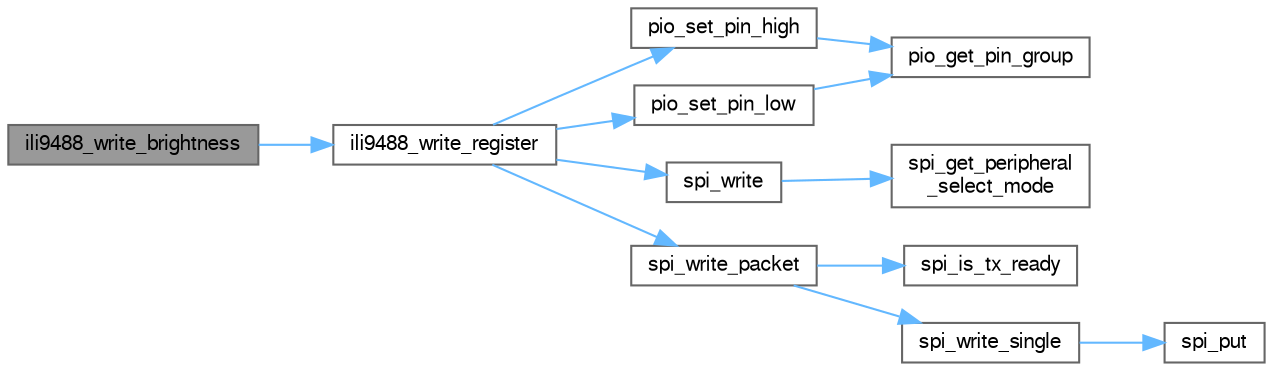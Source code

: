 digraph "ili9488_write_brightness"
{
 // LATEX_PDF_SIZE
  bgcolor="transparent";
  edge [fontname=FreeSans,fontsize=10,labelfontname=FreeSans,labelfontsize=10];
  node [fontname=FreeSans,fontsize=10,shape=box,height=0.2,width=0.4];
  rankdir="LR";
  Node1 [label="ili9488_write_brightness",height=0.2,width=0.4,color="gray40", fillcolor="grey60", style="filled", fontcolor="black",tooltip="Set display brightness."];
  Node1 -> Node2 [color="steelblue1",style="solid"];
  Node2 [label="ili9488_write_register",height=0.2,width=0.4,color="grey40", fillcolor="white", style="filled",URL="$group__ili9488__display__group.html#ga004cc9b339c8d6bc83eab621d620e05f",tooltip="Write data to LCD Register."];
  Node2 -> Node3 [color="steelblue1",style="solid"];
  Node3 [label="pio_set_pin_high",height=0.2,width=0.4,color="grey40", fillcolor="white", style="filled",URL="$group__sam__drivers__pio__group.html#gaa8c613a0858311e6d684b1869d49dd77",tooltip="Drive a GPIO pin to 1."];
  Node3 -> Node4 [color="steelblue1",style="solid"];
  Node4 [label="pio_get_pin_group",height=0.2,width=0.4,color="grey40", fillcolor="white", style="filled",URL="$group__sam__drivers__pio__group.html#gaf37309a52c59d5e2116d649f6fdd98c9",tooltip="Return GPIO port for a GPIO pin."];
  Node2 -> Node5 [color="steelblue1",style="solid"];
  Node5 [label="pio_set_pin_low",height=0.2,width=0.4,color="grey40", fillcolor="white", style="filled",URL="$group__sam__drivers__pio__group.html#ga41f795f6deb585e82b913a959a4b076a",tooltip="Drive a GPIO pin to 0."];
  Node5 -> Node4 [color="steelblue1",style="solid"];
  Node2 -> Node6 [color="steelblue1",style="solid"];
  Node6 [label="spi_write",height=0.2,width=0.4,color="grey40", fillcolor="white", style="filled",URL="$group__sam__drivers__spi__group.html#gaf0aef4a28c69c8ceb6e99b5d79e91e47",tooltip="Write the transmitted data with specified peripheral chip select value."];
  Node6 -> Node7 [color="steelblue1",style="solid"];
  Node7 [label="spi_get_peripheral\l_select_mode",height=0.2,width=0.4,color="grey40", fillcolor="white", style="filled",URL="$drivers_2spi_2spi_8h.html#a7a7e9be615b3302403a32d57650138f2",tooltip="Get Peripheral Select mode."];
  Node2 -> Node8 [color="steelblue1",style="solid"];
  Node8 [label="spi_write_packet",height=0.2,width=0.4,color="grey40", fillcolor="white", style="filled",URL="$spi__master_8c.html#a9d0996dc59ad7f2a593e27710c6cc727",tooltip="Send a sequence of bytes to an SPI device."];
  Node8 -> Node9 [color="steelblue1",style="solid"];
  Node9 [label="spi_is_tx_ready",height=0.2,width=0.4,color="grey40", fillcolor="white", style="filled",URL="$drivers_2spi_2spi_8h.html#a3191ea9575f016d8c0a54b08920768d4",tooltip="Check if all transmissions are ready."];
  Node8 -> Node10 [color="steelblue1",style="solid"];
  Node10 [label="spi_write_single",height=0.2,width=0.4,color="grey40", fillcolor="white", style="filled",URL="$sam__spi_2spi__master_8h.html#a65c32defa363bf60ee9820a231884b69",tooltip="Write one byte to an SPI device."];
  Node10 -> Node11 [color="steelblue1",style="solid"];
  Node11 [label="spi_put",height=0.2,width=0.4,color="grey40", fillcolor="white", style="filled",URL="$drivers_2spi_2spi_8h.html#adf99875478cb13bb164e96c73c9666bb",tooltip="Put one data to a SPI peripheral."];
}
